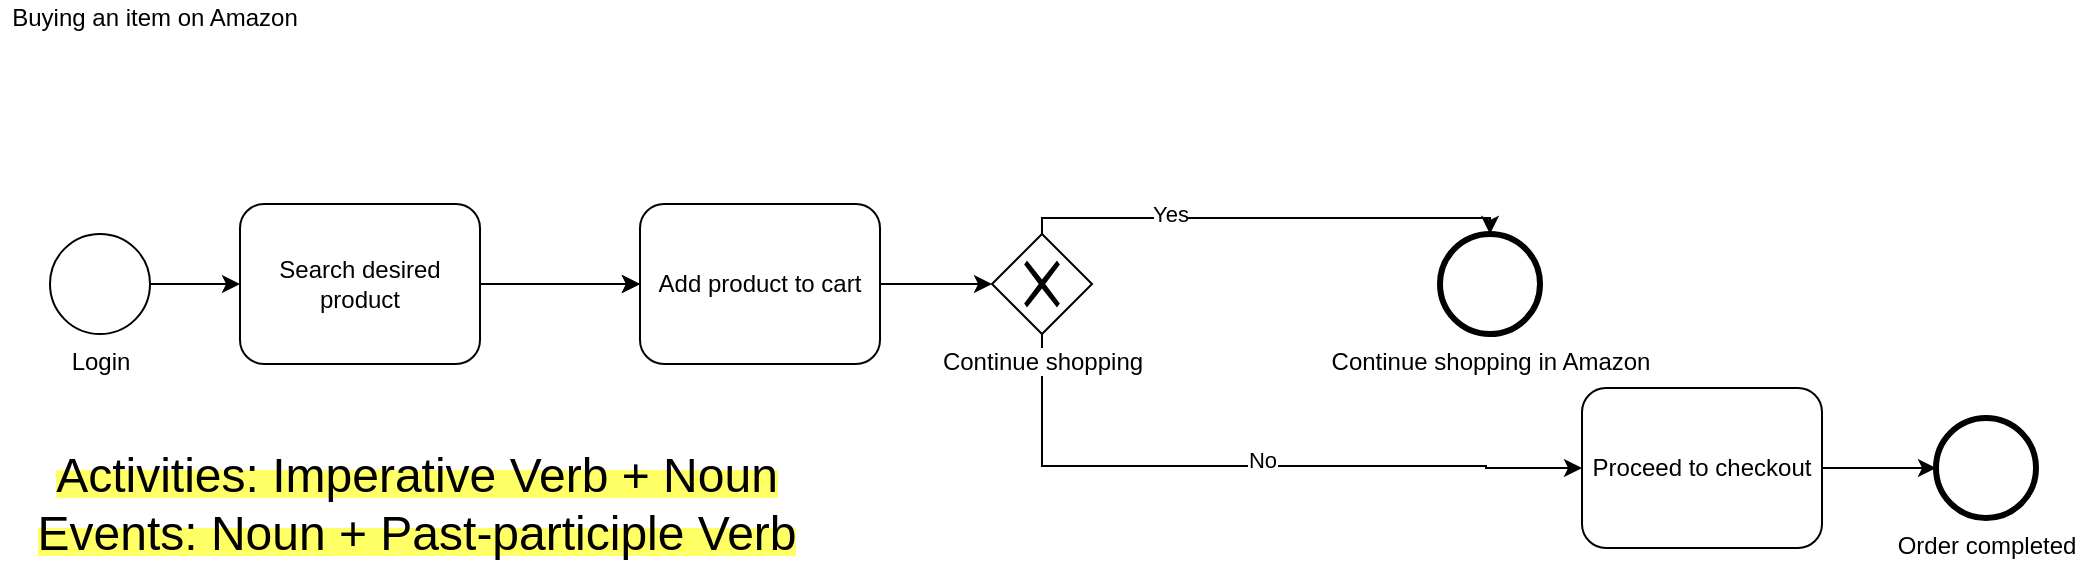 <mxfile version="13.6.2" type="github" pages="4">
  <diagram id="yR9nl0jLDvO8D3BntnQt" name="New">
    <mxGraphModel dx="553" dy="296" grid="0" gridSize="10" guides="1" tooltips="1" connect="1" arrows="1" fold="1" page="1" pageScale="1" pageWidth="1654" pageHeight="1169" math="0" shadow="0">
      <root>
        <mxCell id="0" />
        <mxCell id="1" parent="0" />
        <mxCell id="M_qNhrbBRogGefdDQ7WH-10" value="" style="edgeStyle=orthogonalEdgeStyle;rounded=0;orthogonalLoop=1;jettySize=auto;html=1;" edge="1" parent="1" source="M_qNhrbBRogGefdDQ7WH-7">
          <mxGeometry relative="1" as="geometry">
            <mxPoint x="141" y="171" as="targetPoint" />
          </mxGeometry>
        </mxCell>
        <mxCell id="M_qNhrbBRogGefdDQ7WH-7" value="Login" style="shape=mxgraph.bpmn.shape;html=1;verticalLabelPosition=bottom;labelBackgroundColor=#ffffff;verticalAlign=top;align=center;perimeter=ellipsePerimeter;outlineConnect=0;outline=standard;symbol=general;" vertex="1" parent="1">
          <mxGeometry x="46" y="146" width="50" height="50" as="geometry" />
        </mxCell>
        <mxCell id="M_qNhrbBRogGefdDQ7WH-8" value="Buying an item on Amazon" style="text;html=1;align=center;verticalAlign=middle;resizable=0;points=[];autosize=1;" vertex="1" parent="1">
          <mxGeometry x="21" y="29" width="153" height="18" as="geometry" />
        </mxCell>
        <mxCell id="M_qNhrbBRogGefdDQ7WH-12" value="" style="edgeStyle=orthogonalEdgeStyle;rounded=0;orthogonalLoop=1;jettySize=auto;html=1;" edge="1" parent="1">
          <mxGeometry relative="1" as="geometry">
            <mxPoint x="261" y="171" as="sourcePoint" />
            <mxPoint x="341" y="171" as="targetPoint" />
          </mxGeometry>
        </mxCell>
        <mxCell id="M_qNhrbBRogGefdDQ7WH-16" value="" style="edgeStyle=orthogonalEdgeStyle;rounded=0;orthogonalLoop=1;jettySize=auto;html=1;" edge="1" parent="1" source="M_qNhrbBRogGefdDQ7WH-14" target="M_qNhrbBRogGefdDQ7WH-15">
          <mxGeometry relative="1" as="geometry" />
        </mxCell>
        <mxCell id="M_qNhrbBRogGefdDQ7WH-14" value="Search desired product" style="shape=ext;rounded=1;html=1;whiteSpace=wrap;" vertex="1" parent="1">
          <mxGeometry x="141" y="131" width="120" height="80" as="geometry" />
        </mxCell>
        <mxCell id="M_qNhrbBRogGefdDQ7WH-18" value="" style="edgeStyle=orthogonalEdgeStyle;rounded=0;orthogonalLoop=1;jettySize=auto;html=1;" edge="1" parent="1" source="M_qNhrbBRogGefdDQ7WH-15" target="M_qNhrbBRogGefdDQ7WH-17">
          <mxGeometry relative="1" as="geometry" />
        </mxCell>
        <mxCell id="M_qNhrbBRogGefdDQ7WH-15" value="Add product to cart" style="shape=ext;rounded=1;html=1;whiteSpace=wrap;" vertex="1" parent="1">
          <mxGeometry x="341" y="131" width="120" height="80" as="geometry" />
        </mxCell>
        <mxCell id="M_qNhrbBRogGefdDQ7WH-20" value="" style="edgeStyle=orthogonalEdgeStyle;rounded=0;orthogonalLoop=1;jettySize=auto;html=1;" edge="1" parent="1" source="M_qNhrbBRogGefdDQ7WH-17" target="M_qNhrbBRogGefdDQ7WH-19">
          <mxGeometry relative="1" as="geometry">
            <Array as="points">
              <mxPoint x="542" y="138" />
              <mxPoint x="766" y="138" />
            </Array>
          </mxGeometry>
        </mxCell>
        <mxCell id="M_qNhrbBRogGefdDQ7WH-21" value="Yes" style="edgeLabel;html=1;align=center;verticalAlign=middle;resizable=0;points=[];" vertex="1" connectable="0" parent="M_qNhrbBRogGefdDQ7WH-20">
          <mxGeometry x="-0.406" y="2" relative="1" as="geometry">
            <mxPoint as="offset" />
          </mxGeometry>
        </mxCell>
        <mxCell id="M_qNhrbBRogGefdDQ7WH-24" value="" style="edgeStyle=orthogonalEdgeStyle;rounded=0;orthogonalLoop=1;jettySize=auto;html=1;" edge="1" parent="1" source="M_qNhrbBRogGefdDQ7WH-17" target="M_qNhrbBRogGefdDQ7WH-23">
          <mxGeometry relative="1" as="geometry">
            <Array as="points">
              <mxPoint x="542" y="262" />
              <mxPoint x="764" y="262" />
            </Array>
          </mxGeometry>
        </mxCell>
        <mxCell id="M_qNhrbBRogGefdDQ7WH-26" value="No" style="edgeLabel;html=1;align=center;verticalAlign=middle;resizable=0;points=[];" vertex="1" connectable="0" parent="M_qNhrbBRogGefdDQ7WH-24">
          <mxGeometry x="0.035" y="4" relative="1" as="geometry">
            <mxPoint x="1" y="1" as="offset" />
          </mxGeometry>
        </mxCell>
        <mxCell id="M_qNhrbBRogGefdDQ7WH-17" value="Continue shopping" style="shape=mxgraph.bpmn.shape;html=1;verticalLabelPosition=bottom;labelBackgroundColor=#ffffff;verticalAlign=top;align=center;perimeter=rhombusPerimeter;background=gateway;outlineConnect=0;outline=none;symbol=exclusiveGw;" vertex="1" parent="1">
          <mxGeometry x="517" y="146" width="50" height="50" as="geometry" />
        </mxCell>
        <mxCell id="M_qNhrbBRogGefdDQ7WH-19" value="Continue shopping in Amazon" style="shape=mxgraph.bpmn.shape;html=1;verticalLabelPosition=bottom;labelBackgroundColor=#ffffff;verticalAlign=top;align=center;perimeter=ellipsePerimeter;outlineConnect=0;outline=end;symbol=general;" vertex="1" parent="1">
          <mxGeometry x="741" y="146" width="50" height="50" as="geometry" />
        </mxCell>
        <mxCell id="M_qNhrbBRogGefdDQ7WH-22" value="Order completed" style="shape=mxgraph.bpmn.shape;html=1;verticalLabelPosition=bottom;labelBackgroundColor=#ffffff;verticalAlign=top;align=center;perimeter=ellipsePerimeter;outlineConnect=0;outline=end;symbol=general;" vertex="1" parent="1">
          <mxGeometry x="989" y="238" width="50" height="50" as="geometry" />
        </mxCell>
        <mxCell id="M_qNhrbBRogGefdDQ7WH-25" value="" style="edgeStyle=orthogonalEdgeStyle;rounded=0;orthogonalLoop=1;jettySize=auto;html=1;" edge="1" parent="1" source="M_qNhrbBRogGefdDQ7WH-23" target="M_qNhrbBRogGefdDQ7WH-22">
          <mxGeometry relative="1" as="geometry" />
        </mxCell>
        <mxCell id="M_qNhrbBRogGefdDQ7WH-23" value="Proceed to checkout" style="shape=ext;rounded=1;html=1;whiteSpace=wrap;" vertex="1" parent="1">
          <mxGeometry x="812" y="223" width="120" height="80" as="geometry" />
        </mxCell>
        <mxCell id="M_qNhrbBRogGefdDQ7WH-27" value="&lt;span style=&quot;background-color: rgb(255 , 255 , 102)&quot;&gt;&lt;font style=&quot;font-size: 24px&quot;&gt;Activities: Imperative Verb + Noun&lt;br&gt;Events: Noun + Past-participle Verb&lt;/font&gt;&lt;/span&gt;" style="text;html=1;align=center;verticalAlign=middle;resizable=0;points=[];autosize=1;" vertex="1" parent="1">
          <mxGeometry x="34" y="261" width="390" height="40" as="geometry" />
        </mxCell>
      </root>
    </mxGraphModel>
  </diagram>
  <diagram id="zd5CmC1zhD_lfr6-8a_z" name="XOR">
    <mxGraphModel dx="1367" dy="6118" grid="0" gridSize="10" guides="1" tooltips="1" connect="1" arrows="1" fold="1" page="0" pageScale="1" pageWidth="1654" pageHeight="1169" math="0" shadow="0">
      <root>
        <mxCell id="i-Eulnsoo5JeKBHfeIU7-0" />
        <mxCell id="i-Eulnsoo5JeKBHfeIU7-1" parent="i-Eulnsoo5JeKBHfeIU7-0" />
        <mxCell id="i-Eulnsoo5JeKBHfeIU7-9" value="" style="edgeStyle=orthogonalEdgeStyle;rounded=0;orthogonalLoop=1;jettySize=auto;html=1;" edge="1" parent="i-Eulnsoo5JeKBHfeIU7-1" source="i-Eulnsoo5JeKBHfeIU7-2" target="i-Eulnsoo5JeKBHfeIU7-6">
          <mxGeometry relative="1" as="geometry" />
        </mxCell>
        <mxCell id="i-Eulnsoo5JeKBHfeIU7-20" value="If we want Tuna" style="edgeLabel;html=1;align=center;verticalAlign=middle;resizable=0;points=[];" vertex="1" connectable="0" parent="i-Eulnsoo5JeKBHfeIU7-9">
          <mxGeometry x="0.174" y="-3" relative="1" as="geometry">
            <mxPoint x="-11" y="-13" as="offset" />
          </mxGeometry>
        </mxCell>
        <mxCell id="i-Eulnsoo5JeKBHfeIU7-10" style="edgeStyle=orthogonalEdgeStyle;rounded=0;orthogonalLoop=1;jettySize=auto;html=1;entryX=0;entryY=0.5;entryDx=0;entryDy=0;" edge="1" parent="i-Eulnsoo5JeKBHfeIU7-1" source="i-Eulnsoo5JeKBHfeIU7-2" target="i-Eulnsoo5JeKBHfeIU7-7">
          <mxGeometry relative="1" as="geometry">
            <Array as="points">
              <mxPoint x="177" y="-5296" />
            </Array>
          </mxGeometry>
        </mxCell>
        <mxCell id="i-Eulnsoo5JeKBHfeIU7-19" value="If we want Chicken" style="edgeLabel;html=1;align=center;verticalAlign=middle;resizable=0;points=[];" vertex="1" connectable="0" parent="i-Eulnsoo5JeKBHfeIU7-10">
          <mxGeometry x="0.31" relative="1" as="geometry">
            <mxPoint as="offset" />
          </mxGeometry>
        </mxCell>
        <mxCell id="i-Eulnsoo5JeKBHfeIU7-2" value="" style="shape=mxgraph.bpmn.shape;html=1;verticalLabelPosition=bottom;labelBackgroundColor=#ffffff;verticalAlign=top;align=center;perimeter=rhombusPerimeter;background=gateway;outlineConnect=0;outline=none;symbol=exclusiveGw;" vertex="1" parent="i-Eulnsoo5JeKBHfeIU7-1">
          <mxGeometry x="152" y="-5210" width="50" height="50" as="geometry" />
        </mxCell>
        <mxCell id="i-Eulnsoo5JeKBHfeIU7-4" value="" style="edgeStyle=orthogonalEdgeStyle;rounded=0;orthogonalLoop=1;jettySize=auto;html=1;" edge="1" parent="i-Eulnsoo5JeKBHfeIU7-1" source="i-Eulnsoo5JeKBHfeIU7-3" target="i-Eulnsoo5JeKBHfeIU7-2">
          <mxGeometry relative="1" as="geometry" />
        </mxCell>
        <mxCell id="i-Eulnsoo5JeKBHfeIU7-3" value="Pick a topping" style="shape=ext;rounded=1;html=1;whiteSpace=wrap;" vertex="1" parent="i-Eulnsoo5JeKBHfeIU7-1">
          <mxGeometry x="-4" y="-5223" width="120" height="80" as="geometry" />
        </mxCell>
        <mxCell id="i-Eulnsoo5JeKBHfeIU7-14" value="" style="edgeStyle=orthogonalEdgeStyle;rounded=0;orthogonalLoop=1;jettySize=auto;html=1;entryX=0;entryY=0.5;entryDx=0;entryDy=0;" edge="1" parent="i-Eulnsoo5JeKBHfeIU7-1" source="i-Eulnsoo5JeKBHfeIU7-6" target="i-Eulnsoo5JeKBHfeIU7-17">
          <mxGeometry relative="1" as="geometry">
            <mxPoint x="528" y="-5183" as="targetPoint" />
          </mxGeometry>
        </mxCell>
        <mxCell id="i-Eulnsoo5JeKBHfeIU7-6" value="Tuna" style="shape=ext;rounded=1;html=1;whiteSpace=wrap;" vertex="1" parent="i-Eulnsoo5JeKBHfeIU7-1">
          <mxGeometry x="294" y="-5225" width="120" height="80" as="geometry" />
        </mxCell>
        <mxCell id="i-Eulnsoo5JeKBHfeIU7-15" style="edgeStyle=orthogonalEdgeStyle;rounded=0;orthogonalLoop=1;jettySize=auto;html=1;entryX=0.5;entryY=0;entryDx=0;entryDy=0;" edge="1" parent="i-Eulnsoo5JeKBHfeIU7-1" source="i-Eulnsoo5JeKBHfeIU7-7" target="i-Eulnsoo5JeKBHfeIU7-17">
          <mxGeometry relative="1" as="geometry">
            <mxPoint x="512" y="-5208" as="targetPoint" />
          </mxGeometry>
        </mxCell>
        <mxCell id="i-Eulnsoo5JeKBHfeIU7-7" value="Chicken" style="shape=ext;rounded=1;html=1;whiteSpace=wrap;" vertex="1" parent="i-Eulnsoo5JeKBHfeIU7-1">
          <mxGeometry x="294" y="-5336" width="120" height="80" as="geometry" />
        </mxCell>
        <mxCell id="i-Eulnsoo5JeKBHfeIU7-16" style="edgeStyle=orthogonalEdgeStyle;rounded=0;orthogonalLoop=1;jettySize=auto;html=1;entryX=0.5;entryY=1;entryDx=0;entryDy=0;" edge="1" parent="i-Eulnsoo5JeKBHfeIU7-1" source="i-Eulnsoo5JeKBHfeIU7-8" target="i-Eulnsoo5JeKBHfeIU7-17">
          <mxGeometry relative="1" as="geometry">
            <mxPoint x="512" y="-5158" as="targetPoint" />
          </mxGeometry>
        </mxCell>
        <mxCell id="i-Eulnsoo5JeKBHfeIU7-8" value="Pineapple" style="shape=ext;rounded=1;html=1;whiteSpace=wrap;" vertex="1" parent="i-Eulnsoo5JeKBHfeIU7-1">
          <mxGeometry x="297" y="-5114" width="120" height="80" as="geometry" />
        </mxCell>
        <mxCell id="i-Eulnsoo5JeKBHfeIU7-17" value="Random Task" style="shape=ext;rounded=1;html=1;whiteSpace=wrap;" vertex="1" parent="i-Eulnsoo5JeKBHfeIU7-1">
          <mxGeometry x="525" y="-5225" width="120" height="80" as="geometry" />
        </mxCell>
        <mxCell id="i-Eulnsoo5JeKBHfeIU7-22" value="" style="startArrow=dash;startSize=8;endArrow=block;endFill=1;endSize=6;html=1;exitX=0.5;exitY=1;exitDx=0;exitDy=0;" edge="1" parent="i-Eulnsoo5JeKBHfeIU7-1" source="i-Eulnsoo5JeKBHfeIU7-2">
          <mxGeometry width="100" relative="1" as="geometry">
            <mxPoint x="199" y="-5074.5" as="sourcePoint" />
            <mxPoint x="299" y="-5074.5" as="targetPoint" />
            <Array as="points">
              <mxPoint x="177" y="-5074" />
            </Array>
          </mxGeometry>
        </mxCell>
        <mxCell id="i-Eulnsoo5JeKBHfeIU7-23" value="&amp;nbsp;" style="edgeLabel;html=1;align=center;verticalAlign=middle;resizable=0;points=[];" vertex="1" connectable="0" parent="i-Eulnsoo5JeKBHfeIU7-22">
          <mxGeometry x="-0.24" y="3" relative="1" as="geometry">
            <mxPoint as="offset" />
          </mxGeometry>
        </mxCell>
        <mxCell id="i-Eulnsoo5JeKBHfeIU7-24" value="Default one!&lt;br&gt;If we want Pineapple" style="edgeLabel;html=1;align=center;verticalAlign=middle;resizable=0;points=[];" vertex="1" connectable="0" parent="i-Eulnsoo5JeKBHfeIU7-22">
          <mxGeometry x="-0.308" y="-2" relative="1" as="geometry">
            <mxPoint as="offset" />
          </mxGeometry>
        </mxCell>
        <mxCell id="i-Eulnsoo5JeKBHfeIU7-25" value="Random Survey&lt;br&gt;" style="text;html=1;align=center;verticalAlign=middle;resizable=0;points=[];autosize=1;" vertex="1" parent="i-Eulnsoo5JeKBHfeIU7-1">
          <mxGeometry x="-59" y="-4925" width="96" height="18" as="geometry" />
        </mxCell>
        <mxCell id="i-Eulnsoo5JeKBHfeIU7-28" value="" style="edgeStyle=orthogonalEdgeStyle;rounded=0;orthogonalLoop=1;jettySize=auto;html=1;" edge="1" parent="i-Eulnsoo5JeKBHfeIU7-1" source="i-Eulnsoo5JeKBHfeIU7-26" target="i-Eulnsoo5JeKBHfeIU7-27">
          <mxGeometry relative="1" as="geometry" />
        </mxCell>
        <mxCell id="i-Eulnsoo5JeKBHfeIU7-26" value="Choose a color" style="shape=ext;rounded=1;html=1;whiteSpace=wrap;" vertex="1" parent="i-Eulnsoo5JeKBHfeIU7-1">
          <mxGeometry x="-54" y="-4836" width="120" height="80" as="geometry" />
        </mxCell>
        <mxCell id="i-Eulnsoo5JeKBHfeIU7-31" style="edgeStyle=orthogonalEdgeStyle;rounded=0;orthogonalLoop=1;jettySize=auto;html=1;exitX=0.5;exitY=1;exitDx=0;exitDy=0;entryX=0;entryY=0.5;entryDx=0;entryDy=0;" edge="1" parent="i-Eulnsoo5JeKBHfeIU7-1" source="i-Eulnsoo5JeKBHfeIU7-27" target="i-Eulnsoo5JeKBHfeIU7-30">
          <mxGeometry relative="1" as="geometry" />
        </mxCell>
        <mxCell id="i-Eulnsoo5JeKBHfeIU7-32" value="Blue" style="edgeLabel;html=1;align=center;verticalAlign=middle;resizable=0;points=[];" vertex="1" connectable="0" parent="i-Eulnsoo5JeKBHfeIU7-31">
          <mxGeometry x="-0.082" relative="1" as="geometry">
            <mxPoint as="offset" />
          </mxGeometry>
        </mxCell>
        <mxCell id="i-Eulnsoo5JeKBHfeIU7-33" style="edgeStyle=orthogonalEdgeStyle;rounded=0;orthogonalLoop=1;jettySize=auto;html=1;entryX=0;entryY=0.5;entryDx=0;entryDy=0;" edge="1" parent="i-Eulnsoo5JeKBHfeIU7-1" source="i-Eulnsoo5JeKBHfeIU7-27" target="i-Eulnsoo5JeKBHfeIU7-29">
          <mxGeometry relative="1" as="geometry">
            <Array as="points">
              <mxPoint x="153" y="-4845" />
              <mxPoint x="218" y="-4845" />
              <mxPoint x="218" y="-4880" />
            </Array>
          </mxGeometry>
        </mxCell>
        <mxCell id="i-Eulnsoo5JeKBHfeIU7-34" value="Red&lt;br&gt;" style="edgeLabel;html=1;align=center;verticalAlign=middle;resizable=0;points=[];" vertex="1" connectable="0" parent="i-Eulnsoo5JeKBHfeIU7-33">
          <mxGeometry x="0.129" y="4" relative="1" as="geometry">
            <mxPoint as="offset" />
          </mxGeometry>
        </mxCell>
        <mxCell id="i-Eulnsoo5JeKBHfeIU7-27" value="" style="shape=mxgraph.bpmn.shape;html=1;verticalLabelPosition=bottom;labelBackgroundColor=#ffffff;verticalAlign=top;align=center;perimeter=rhombusPerimeter;background=gateway;outlineConnect=0;outline=none;symbol=exclusiveGw;" vertex="1" parent="i-Eulnsoo5JeKBHfeIU7-1">
          <mxGeometry x="128" y="-4821" width="50" height="50" as="geometry" />
        </mxCell>
        <mxCell id="i-Eulnsoo5JeKBHfeIU7-29" value="Win a Car" style="shape=ext;rounded=1;html=1;whiteSpace=wrap;" vertex="1" parent="i-Eulnsoo5JeKBHfeIU7-1">
          <mxGeometry x="257" y="-4920" width="120" height="80" as="geometry" />
        </mxCell>
        <mxCell id="i-Eulnsoo5JeKBHfeIU7-30" value="Lose Everything&lt;br&gt;" style="shape=ext;rounded=1;html=1;whiteSpace=wrap;" vertex="1" parent="i-Eulnsoo5JeKBHfeIU7-1">
          <mxGeometry x="262" y="-4774" width="120" height="80" as="geometry" />
        </mxCell>
        <mxCell id="i-Eulnsoo5JeKBHfeIU7-35" value="&lt;font style=&quot;font-size: 24px&quot;&gt;Pizza&lt;/font&gt;" style="text;html=1;align=center;verticalAlign=middle;resizable=0;points=[];autosize=1;" vertex="1" parent="i-Eulnsoo5JeKBHfeIU7-1">
          <mxGeometry x="-27.5" y="-5361" width="69" height="22" as="geometry" />
        </mxCell>
      </root>
    </mxGraphModel>
  </diagram>
  <diagram id="xNIjMDl8QyteMnVsVfWo" name="AND">
    <mxGraphModel dx="337" dy="1318" grid="0" gridSize="10" guides="1" tooltips="1" connect="1" arrows="1" fold="1" page="0" pageScale="1" pageWidth="1654" pageHeight="1169" math="0" shadow="0">
      <root>
        <mxCell id="oa9ergfa1mg0lu-CNdZy-0" />
        <mxCell id="oa9ergfa1mg0lu-CNdZy-1" parent="oa9ergfa1mg0lu-CNdZy-0" />
        <mxCell id="oa9ergfa1mg0lu-CNdZy-19" style="edgeStyle=orthogonalEdgeStyle;rounded=0;orthogonalLoop=1;jettySize=auto;html=1;entryX=0;entryY=0.5;entryDx=0;entryDy=0;" edge="1" parent="oa9ergfa1mg0lu-CNdZy-1" source="oa9ergfa1mg0lu-CNdZy-2" target="oa9ergfa1mg0lu-CNdZy-4">
          <mxGeometry relative="1" as="geometry" />
        </mxCell>
        <mxCell id="oa9ergfa1mg0lu-CNdZy-2" value="Choosing pizza toppings" style="shape=ext;rounded=1;html=1;whiteSpace=wrap;" vertex="1" parent="oa9ergfa1mg0lu-CNdZy-1">
          <mxGeometry x="291" y="-348" width="120" height="80" as="geometry" />
        </mxCell>
        <mxCell id="oa9ergfa1mg0lu-CNdZy-3" value="&lt;font style=&quot;font-size: 24px&quot;&gt;Pizza&lt;br&gt;AND join&amp;nbsp;&lt;br&gt;Use in pairs&lt;/font&gt;" style="text;html=1;align=center;verticalAlign=middle;resizable=0;points=[];autosize=1;labelBackgroundColor=#FFFF66;" vertex="1" parent="oa9ergfa1mg0lu-CNdZy-1">
          <mxGeometry x="236" y="-507" width="137" height="58" as="geometry" />
        </mxCell>
        <mxCell id="oa9ergfa1mg0lu-CNdZy-14" style="edgeStyle=orthogonalEdgeStyle;rounded=0;orthogonalLoop=1;jettySize=auto;html=1;entryX=0;entryY=0.5;entryDx=0;entryDy=0;" edge="1" parent="oa9ergfa1mg0lu-CNdZy-1" source="oa9ergfa1mg0lu-CNdZy-4" target="oa9ergfa1mg0lu-CNdZy-6">
          <mxGeometry relative="1" as="geometry" />
        </mxCell>
        <mxCell id="oa9ergfa1mg0lu-CNdZy-15" style="edgeStyle=orthogonalEdgeStyle;rounded=0;orthogonalLoop=1;jettySize=auto;html=1;entryX=0;entryY=0.75;entryDx=0;entryDy=0;" edge="1" parent="oa9ergfa1mg0lu-CNdZy-1" source="oa9ergfa1mg0lu-CNdZy-4" target="oa9ergfa1mg0lu-CNdZy-7">
          <mxGeometry relative="1" as="geometry">
            <Array as="points">
              <mxPoint x="466" y="-152" />
            </Array>
          </mxGeometry>
        </mxCell>
        <mxCell id="oa9ergfa1mg0lu-CNdZy-16" style="edgeStyle=orthogonalEdgeStyle;rounded=0;orthogonalLoop=1;jettySize=auto;html=1;entryX=0;entryY=0.5;entryDx=0;entryDy=0;" edge="1" parent="oa9ergfa1mg0lu-CNdZy-1" source="oa9ergfa1mg0lu-CNdZy-4" target="oa9ergfa1mg0lu-CNdZy-5">
          <mxGeometry relative="1" as="geometry">
            <Array as="points">
              <mxPoint x="461" y="-425" />
            </Array>
          </mxGeometry>
        </mxCell>
        <mxCell id="oa9ergfa1mg0lu-CNdZy-4" value="" style="shape=mxgraph.bpmn.shape;html=1;verticalLabelPosition=bottom;labelBackgroundColor=#ffffff;verticalAlign=top;align=center;perimeter=rhombusPerimeter;background=gateway;outlineConnect=0;outline=none;symbol=parallelGw;" vertex="1" parent="oa9ergfa1mg0lu-CNdZy-1">
          <mxGeometry x="441" y="-337" width="50" height="50" as="geometry" />
        </mxCell>
        <mxCell id="oa9ergfa1mg0lu-CNdZy-12" style="edgeStyle=orthogonalEdgeStyle;rounded=0;orthogonalLoop=1;jettySize=auto;html=1;entryX=0.5;entryY=0;entryDx=0;entryDy=0;" edge="1" parent="oa9ergfa1mg0lu-CNdZy-1" source="oa9ergfa1mg0lu-CNdZy-5" target="oa9ergfa1mg0lu-CNdZy-8">
          <mxGeometry relative="1" as="geometry" />
        </mxCell>
        <mxCell id="oa9ergfa1mg0lu-CNdZy-5" value="Chicken" style="shape=ext;rounded=1;html=1;whiteSpace=wrap;" vertex="1" parent="oa9ergfa1mg0lu-CNdZy-1">
          <mxGeometry x="521" y="-465" width="120" height="80" as="geometry" />
        </mxCell>
        <mxCell id="oa9ergfa1mg0lu-CNdZy-11" value="" style="edgeStyle=orthogonalEdgeStyle;rounded=0;orthogonalLoop=1;jettySize=auto;html=1;" edge="1" parent="oa9ergfa1mg0lu-CNdZy-1" source="oa9ergfa1mg0lu-CNdZy-6" target="oa9ergfa1mg0lu-CNdZy-8">
          <mxGeometry relative="1" as="geometry" />
        </mxCell>
        <mxCell id="oa9ergfa1mg0lu-CNdZy-6" value="Tuna" style="shape=ext;rounded=1;html=1;whiteSpace=wrap;" vertex="1" parent="oa9ergfa1mg0lu-CNdZy-1">
          <mxGeometry x="521" y="-335" width="120" height="80" as="geometry" />
        </mxCell>
        <mxCell id="oa9ergfa1mg0lu-CNdZy-13" style="edgeStyle=orthogonalEdgeStyle;rounded=0;orthogonalLoop=1;jettySize=auto;html=1;entryX=0.5;entryY=1;entryDx=0;entryDy=0;" edge="1" parent="oa9ergfa1mg0lu-CNdZy-1" source="oa9ergfa1mg0lu-CNdZy-7" target="oa9ergfa1mg0lu-CNdZy-8">
          <mxGeometry relative="1" as="geometry" />
        </mxCell>
        <mxCell id="oa9ergfa1mg0lu-CNdZy-7" value="Pineapple" style="shape=ext;rounded=1;html=1;whiteSpace=wrap;" vertex="1" parent="oa9ergfa1mg0lu-CNdZy-1">
          <mxGeometry x="521" y="-212" width="120" height="80" as="geometry" />
        </mxCell>
        <mxCell id="oa9ergfa1mg0lu-CNdZy-10" value="" style="edgeStyle=orthogonalEdgeStyle;rounded=0;orthogonalLoop=1;jettySize=auto;html=1;" edge="1" parent="oa9ergfa1mg0lu-CNdZy-1" source="oa9ergfa1mg0lu-CNdZy-8" target="oa9ergfa1mg0lu-CNdZy-9">
          <mxGeometry relative="1" as="geometry" />
        </mxCell>
        <mxCell id="oa9ergfa1mg0lu-CNdZy-8" value="" style="shape=mxgraph.bpmn.shape;html=1;verticalLabelPosition=bottom;labelBackgroundColor=#ffffff;verticalAlign=top;align=center;perimeter=rhombusPerimeter;background=gateway;outlineConnect=0;outline=none;symbol=parallelGw;" vertex="1" parent="oa9ergfa1mg0lu-CNdZy-1">
          <mxGeometry x="688" y="-333" width="50" height="50" as="geometry" />
        </mxCell>
        <mxCell id="oa9ergfa1mg0lu-CNdZy-9" value="Random Task" style="shape=ext;rounded=1;html=1;whiteSpace=wrap;" vertex="1" parent="oa9ergfa1mg0lu-CNdZy-1">
          <mxGeometry x="785" y="-348" width="120" height="80" as="geometry" />
        </mxCell>
      </root>
    </mxGraphModel>
  </diagram>
  <diagram id="5pPm2eOg1exp8Ksgb8J3" name="OR">
    <mxGraphModel dx="1677" dy="1320" grid="0" gridSize="10" guides="1" tooltips="1" connect="1" arrows="1" fold="1" page="0" pageScale="1" pageWidth="1654" pageHeight="1169" math="0" shadow="0">
      <root>
        <mxCell id="x01dZDtzxcW9T4Mqs1g--0" />
        <mxCell id="x01dZDtzxcW9T4Mqs1g--1" parent="x01dZDtzxcW9T4Mqs1g--0" />
        <mxCell id="bVt0z_Pv5vzp8sE6HgHB-0" value="OR&lt;br&gt;" style="text;html=1;align=center;verticalAlign=middle;resizable=0;points=[];autosize=1;" vertex="1" parent="x01dZDtzxcW9T4Mqs1g--1">
          <mxGeometry x="-315" y="-434" width="28" height="18" as="geometry" />
        </mxCell>
        <mxCell id="bVt0z_Pv5vzp8sE6HgHB-1" value="" style="shape=mxgraph.bpmn.shape;html=1;verticalLabelPosition=bottom;labelBackgroundColor=#ffffff;verticalAlign=top;align=center;perimeter=rhombusPerimeter;background=gateway;outlineConnect=0;outline=end;symbol=general;" vertex="1" parent="x01dZDtzxcW9T4Mqs1g--1">
          <mxGeometry x="-120" y="-328" width="50" height="50" as="geometry" />
        </mxCell>
        <mxCell id="bVt0z_Pv5vzp8sE6HgHB-2" value="Pizza&lt;br&gt;" style="text;html=1;align=center;verticalAlign=middle;resizable=0;points=[];autosize=1;" vertex="1" parent="x01dZDtzxcW9T4Mqs1g--1">
          <mxGeometry x="-312" y="-412" width="39" height="18" as="geometry" />
        </mxCell>
        <mxCell id="kXclGjcHZjkFqaN-vNAv-0" style="edgeStyle=orthogonalEdgeStyle;rounded=0;orthogonalLoop=1;jettySize=auto;html=1;entryX=0;entryY=0.5;entryDx=0;entryDy=0;" edge="1" parent="x01dZDtzxcW9T4Mqs1g--1" source="kXclGjcHZjkFqaN-vNAv-1" target="kXclGjcHZjkFqaN-vNAv-15">
          <mxGeometry relative="1" as="geometry">
            <mxPoint x="441" y="-312" as="targetPoint" />
          </mxGeometry>
        </mxCell>
        <mxCell id="kXclGjcHZjkFqaN-vNAv-1" value="Choosing pizza toppings" style="shape=ext;rounded=1;html=1;whiteSpace=wrap;" vertex="1" parent="x01dZDtzxcW9T4Mqs1g--1">
          <mxGeometry x="291" y="-348" width="120" height="80" as="geometry" />
        </mxCell>
        <mxCell id="kXclGjcHZjkFqaN-vNAv-4" style="edgeStyle=orthogonalEdgeStyle;rounded=0;orthogonalLoop=1;jettySize=auto;html=1;entryX=0;entryY=0.5;entryDx=0;entryDy=0;exitX=0.5;exitY=0;exitDx=0;exitDy=0;" edge="1" parent="x01dZDtzxcW9T4Mqs1g--1" source="kXclGjcHZjkFqaN-vNAv-15" target="kXclGjcHZjkFqaN-vNAv-7">
          <mxGeometry relative="1" as="geometry">
            <Array as="points">
              <mxPoint x="461" y="-333" />
              <mxPoint x="461" y="-425" />
            </Array>
            <mxPoint x="461" y="-332" as="sourcePoint" />
          </mxGeometry>
        </mxCell>
        <mxCell id="kXclGjcHZjkFqaN-vNAv-6" style="edgeStyle=orthogonalEdgeStyle;rounded=0;orthogonalLoop=1;jettySize=auto;html=1;entryX=0.5;entryY=0;entryDx=0;entryDy=0;" edge="1" parent="x01dZDtzxcW9T4Mqs1g--1" source="kXclGjcHZjkFqaN-vNAv-7">
          <mxGeometry relative="1" as="geometry">
            <mxPoint x="713" y="-333" as="targetPoint" />
          </mxGeometry>
        </mxCell>
        <mxCell id="kXclGjcHZjkFqaN-vNAv-7" value="Chicken" style="shape=ext;rounded=1;html=1;whiteSpace=wrap;" vertex="1" parent="x01dZDtzxcW9T4Mqs1g--1">
          <mxGeometry x="521" y="-465" width="120" height="80" as="geometry" />
        </mxCell>
        <mxCell id="kXclGjcHZjkFqaN-vNAv-8" value="" style="edgeStyle=orthogonalEdgeStyle;rounded=0;orthogonalLoop=1;jettySize=auto;html=1;" edge="1" parent="x01dZDtzxcW9T4Mqs1g--1" source="kXclGjcHZjkFqaN-vNAv-9">
          <mxGeometry relative="1" as="geometry">
            <mxPoint x="688" y="-308" as="targetPoint" />
          </mxGeometry>
        </mxCell>
        <mxCell id="kXclGjcHZjkFqaN-vNAv-9" value="Tuna" style="shape=ext;rounded=1;html=1;whiteSpace=wrap;" vertex="1" parent="x01dZDtzxcW9T4Mqs1g--1">
          <mxGeometry x="521" y="-335" width="120" height="80" as="geometry" />
        </mxCell>
        <mxCell id="kXclGjcHZjkFqaN-vNAv-10" style="edgeStyle=orthogonalEdgeStyle;rounded=0;orthogonalLoop=1;jettySize=auto;html=1;entryX=0.5;entryY=1;entryDx=0;entryDy=0;" edge="1" parent="x01dZDtzxcW9T4Mqs1g--1" source="kXclGjcHZjkFqaN-vNAv-11">
          <mxGeometry relative="1" as="geometry">
            <mxPoint x="713" y="-283" as="targetPoint" />
          </mxGeometry>
        </mxCell>
        <mxCell id="kXclGjcHZjkFqaN-vNAv-11" value="Pineapple" style="shape=ext;rounded=1;html=1;whiteSpace=wrap;" vertex="1" parent="x01dZDtzxcW9T4Mqs1g--1">
          <mxGeometry x="521" y="-212" width="120" height="80" as="geometry" />
        </mxCell>
        <mxCell id="kXclGjcHZjkFqaN-vNAv-12" value="" style="edgeStyle=orthogonalEdgeStyle;rounded=0;orthogonalLoop=1;jettySize=auto;html=1;" edge="1" parent="x01dZDtzxcW9T4Mqs1g--1" target="kXclGjcHZjkFqaN-vNAv-14">
          <mxGeometry relative="1" as="geometry">
            <mxPoint x="738" y="-308" as="sourcePoint" />
          </mxGeometry>
        </mxCell>
        <mxCell id="kXclGjcHZjkFqaN-vNAv-14" value="Random Task" style="shape=ext;rounded=1;html=1;whiteSpace=wrap;" vertex="1" parent="x01dZDtzxcW9T4Mqs1g--1">
          <mxGeometry x="785" y="-348" width="120" height="80" as="geometry" />
        </mxCell>
        <mxCell id="kXclGjcHZjkFqaN-vNAv-17" value="" style="edgeStyle=orthogonalEdgeStyle;rounded=0;orthogonalLoop=1;jettySize=auto;html=1;" edge="1" parent="x01dZDtzxcW9T4Mqs1g--1" source="kXclGjcHZjkFqaN-vNAv-15" target="kXclGjcHZjkFqaN-vNAv-9">
          <mxGeometry relative="1" as="geometry" />
        </mxCell>
        <mxCell id="kXclGjcHZjkFqaN-vNAv-18" value="" style="edgeStyle=orthogonalEdgeStyle;rounded=0;orthogonalLoop=1;jettySize=auto;html=1;" edge="1" parent="x01dZDtzxcW9T4Mqs1g--1" source="kXclGjcHZjkFqaN-vNAv-15" target="kXclGjcHZjkFqaN-vNAv-9">
          <mxGeometry relative="1" as="geometry" />
        </mxCell>
        <mxCell id="kXclGjcHZjkFqaN-vNAv-15" value="" style="shape=mxgraph.bpmn.shape;html=1;verticalLabelPosition=bottom;labelBackgroundColor=#ffffff;verticalAlign=top;align=center;perimeter=rhombusPerimeter;background=gateway;outlineConnect=0;outline=end;symbol=general;" vertex="1" parent="x01dZDtzxcW9T4Mqs1g--1">
          <mxGeometry x="441" y="-333" width="44" height="50" as="geometry" />
        </mxCell>
        <mxCell id="kXclGjcHZjkFqaN-vNAv-16" value="" style="shape=mxgraph.bpmn.shape;html=1;verticalLabelPosition=bottom;labelBackgroundColor=#ffffff;verticalAlign=top;align=center;perimeter=rhombusPerimeter;background=gateway;outlineConnect=0;outline=end;symbol=general;" vertex="1" parent="x01dZDtzxcW9T4Mqs1g--1">
          <mxGeometry x="688" y="-333" width="50" height="50" as="geometry" />
        </mxCell>
        <mxCell id="kXclGjcHZjkFqaN-vNAv-19" value="" style="startArrow=dash;startSize=8;endArrow=block;endFill=1;endSize=6;html=1;exitX=0.5;exitY=1;exitDx=0;exitDy=0;entryX=0;entryY=0.5;entryDx=0;entryDy=0;" edge="1" parent="x01dZDtzxcW9T4Mqs1g--1" source="kXclGjcHZjkFqaN-vNAv-15" target="kXclGjcHZjkFqaN-vNAv-11">
          <mxGeometry width="100" relative="1" as="geometry">
            <mxPoint x="449" y="-191" as="sourcePoint" />
            <mxPoint x="549" y="-191" as="targetPoint" />
            <Array as="points">
              <mxPoint x="463" y="-172" />
            </Array>
          </mxGeometry>
        </mxCell>
        <mxCell id="kXclGjcHZjkFqaN-vNAv-20" value="&lt;font style=&quot;font-size: 14px&quot;&gt;&lt;span style=&quot;background-color: rgb(255 , 255 , 51)&quot;&gt;One or more branche(s) is choosing, depends on the condition&lt;br&gt;&lt;/span&gt;&lt;br&gt;&lt;/font&gt;" style="text;html=1;align=center;verticalAlign=middle;resizable=0;points=[];autosize=1;" vertex="1" parent="x01dZDtzxcW9T4Mqs1g--1">
          <mxGeometry x="195" y="-480" width="398" height="34" as="geometry" />
        </mxCell>
      </root>
    </mxGraphModel>
  </diagram>
</mxfile>
